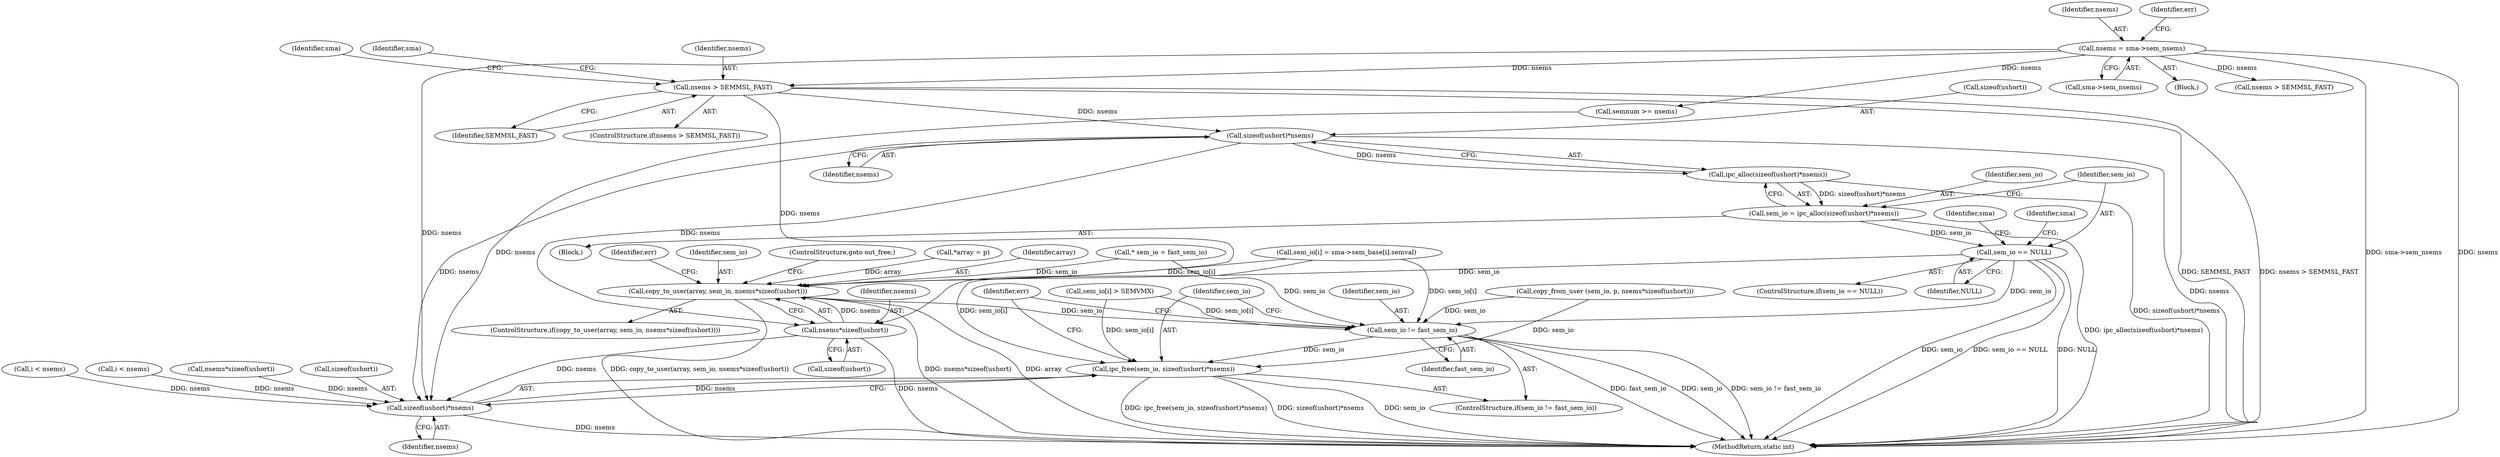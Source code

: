 digraph "0_linux_6062a8dc0517bce23e3c2f7d2fea5e22411269a3_12@API" {
"1000195" [label="(Call,sizeof(ushort)*nsems)"];
"1000186" [label="(Call,nsems > SEMMSL_FAST)"];
"1000136" [label="(Call,nsems = sma->sem_nsems)"];
"1000194" [label="(Call,ipc_alloc(sizeof(ushort)*nsems))"];
"1000192" [label="(Call,sem_io = ipc_alloc(sizeof(ushort)*nsems))"];
"1000200" [label="(Call,sem_io == NULL)"];
"1000260" [label="(Call,copy_to_user(array, sem_io, nsems*sizeof(ushort)))"];
"1000487" [label="(Call,sem_io != fast_sem_io)"];
"1000490" [label="(Call,ipc_free(sem_io, sizeof(ushort)*nsems))"];
"1000263" [label="(Call,nsems*sizeof(ushort))"];
"1000492" [label="(Call,sizeof(ushort)*nsems)"];
"1000137" [label="(Identifier,nsems)"];
"1000261" [label="(Identifier,array)"];
"1000389" [label="(Call,i < nsems)"];
"1000490" [label="(Call,ipc_free(sem_io, sizeof(ushort)*nsems))"];
"1000265" [label="(Call,sizeof(ushort))"];
"1000305" [label="(Call,nsems*sizeof(ushort))"];
"1000201" [label="(Identifier,sem_io)"];
"1000193" [label="(Identifier,sem_io)"];
"1000202" [label="(Identifier,NULL)"];
"1000268" [label="(Identifier,err)"];
"1000491" [label="(Identifier,sem_io)"];
"1000198" [label="(Identifier,nsems)"];
"1000229" [label="(Identifier,sma)"];
"1000189" [label="(Block,)"];
"1000302" [label="(Call,copy_from_user (sem_io, p, nsems*sizeof(ushort)))"];
"1000492" [label="(Call,sizeof(ushort)*nsems)"];
"1000192" [label="(Call,sem_io = ipc_alloc(sizeof(ushort)*nsems))"];
"1000195" [label="(Call,sizeof(ushort)*nsems)"];
"1000243" [label="(Call,sem_io[i] = sma->sem_base[i].semval)"];
"1000194" [label="(Call,ipc_alloc(sizeof(ushort)*nsems))"];
"1000210" [label="(Identifier,sma)"];
"1000495" [label="(Identifier,nsems)"];
"1000262" [label="(Identifier,sem_io)"];
"1000264" [label="(Identifier,nsems)"];
"1000186" [label="(Call,nsems > SEMMSL_FAST)"];
"1000115" [label="(Call,* sem_io = fast_sem_io)"];
"1000136" [label="(Call,nsems = sma->sem_nsems)"];
"1000260" [label="(Call,copy_to_user(array, sem_io, nsems*sizeof(ushort)))"];
"1000493" [label="(Call,sizeof(ushort))"];
"1000191" [label="(Identifier,sma)"];
"1000497" [label="(Identifier,err)"];
"1000188" [label="(Identifier,SEMMSL_FAST)"];
"1000498" [label="(MethodReturn,static int)"];
"1000187" [label="(Identifier,nsems)"];
"1000200" [label="(Call,sem_io == NULL)"];
"1000263" [label="(Call,nsems*sizeof(ushort))"];
"1000426" [label="(Call,semnum >= nsems)"];
"1000328" [label="(Call,sem_io[i] > SEMVMX)"];
"1000138" [label="(Call,sma->sem_nsems)"];
"1000199" [label="(ControlStructure,if(sem_io == NULL))"];
"1000486" [label="(ControlStructure,if(sem_io != fast_sem_io))"];
"1000271" [label="(ControlStructure,goto out_free;)"];
"1000259" [label="(ControlStructure,if(copy_to_user(array, sem_io, nsems*sizeof(ushort))))"];
"1000321" [label="(Call,i < nsems)"];
"1000108" [label="(Block,)"];
"1000142" [label="(Identifier,err)"];
"1000205" [label="(Identifier,sma)"];
"1000280" [label="(Call,nsems > SEMMSL_FAST)"];
"1000487" [label="(Call,sem_io != fast_sem_io)"];
"1000196" [label="(Call,sizeof(ushort))"];
"1000181" [label="(Call,*array = p)"];
"1000185" [label="(ControlStructure,if(nsems > SEMMSL_FAST))"];
"1000489" [label="(Identifier,fast_sem_io)"];
"1000488" [label="(Identifier,sem_io)"];
"1000195" -> "1000194"  [label="AST: "];
"1000195" -> "1000198"  [label="CFG: "];
"1000196" -> "1000195"  [label="AST: "];
"1000198" -> "1000195"  [label="AST: "];
"1000194" -> "1000195"  [label="CFG: "];
"1000195" -> "1000498"  [label="DDG: nsems"];
"1000195" -> "1000194"  [label="DDG: nsems"];
"1000186" -> "1000195"  [label="DDG: nsems"];
"1000195" -> "1000263"  [label="DDG: nsems"];
"1000195" -> "1000492"  [label="DDG: nsems"];
"1000186" -> "1000185"  [label="AST: "];
"1000186" -> "1000188"  [label="CFG: "];
"1000187" -> "1000186"  [label="AST: "];
"1000188" -> "1000186"  [label="AST: "];
"1000191" -> "1000186"  [label="CFG: "];
"1000229" -> "1000186"  [label="CFG: "];
"1000186" -> "1000498"  [label="DDG: SEMMSL_FAST"];
"1000186" -> "1000498"  [label="DDG: nsems > SEMMSL_FAST"];
"1000136" -> "1000186"  [label="DDG: nsems"];
"1000186" -> "1000263"  [label="DDG: nsems"];
"1000136" -> "1000108"  [label="AST: "];
"1000136" -> "1000138"  [label="CFG: "];
"1000137" -> "1000136"  [label="AST: "];
"1000138" -> "1000136"  [label="AST: "];
"1000142" -> "1000136"  [label="CFG: "];
"1000136" -> "1000498"  [label="DDG: sma->sem_nsems"];
"1000136" -> "1000498"  [label="DDG: nsems"];
"1000136" -> "1000280"  [label="DDG: nsems"];
"1000136" -> "1000426"  [label="DDG: nsems"];
"1000136" -> "1000492"  [label="DDG: nsems"];
"1000194" -> "1000192"  [label="AST: "];
"1000192" -> "1000194"  [label="CFG: "];
"1000194" -> "1000498"  [label="DDG: sizeof(ushort)*nsems"];
"1000194" -> "1000192"  [label="DDG: sizeof(ushort)*nsems"];
"1000192" -> "1000189"  [label="AST: "];
"1000193" -> "1000192"  [label="AST: "];
"1000201" -> "1000192"  [label="CFG: "];
"1000192" -> "1000498"  [label="DDG: ipc_alloc(sizeof(ushort)*nsems)"];
"1000192" -> "1000200"  [label="DDG: sem_io"];
"1000200" -> "1000199"  [label="AST: "];
"1000200" -> "1000202"  [label="CFG: "];
"1000201" -> "1000200"  [label="AST: "];
"1000202" -> "1000200"  [label="AST: "];
"1000205" -> "1000200"  [label="CFG: "];
"1000210" -> "1000200"  [label="CFG: "];
"1000200" -> "1000498"  [label="DDG: sem_io"];
"1000200" -> "1000498"  [label="DDG: sem_io == NULL"];
"1000200" -> "1000498"  [label="DDG: NULL"];
"1000200" -> "1000260"  [label="DDG: sem_io"];
"1000200" -> "1000487"  [label="DDG: sem_io"];
"1000260" -> "1000259"  [label="AST: "];
"1000260" -> "1000263"  [label="CFG: "];
"1000261" -> "1000260"  [label="AST: "];
"1000262" -> "1000260"  [label="AST: "];
"1000263" -> "1000260"  [label="AST: "];
"1000268" -> "1000260"  [label="CFG: "];
"1000271" -> "1000260"  [label="CFG: "];
"1000260" -> "1000498"  [label="DDG: copy_to_user(array, sem_io, nsems*sizeof(ushort))"];
"1000260" -> "1000498"  [label="DDG: nsems*sizeof(ushort)"];
"1000260" -> "1000498"  [label="DDG: array"];
"1000181" -> "1000260"  [label="DDG: array"];
"1000243" -> "1000260"  [label="DDG: sem_io[i]"];
"1000115" -> "1000260"  [label="DDG: sem_io"];
"1000263" -> "1000260"  [label="DDG: nsems"];
"1000260" -> "1000487"  [label="DDG: sem_io"];
"1000487" -> "1000486"  [label="AST: "];
"1000487" -> "1000489"  [label="CFG: "];
"1000488" -> "1000487"  [label="AST: "];
"1000489" -> "1000487"  [label="AST: "];
"1000491" -> "1000487"  [label="CFG: "];
"1000497" -> "1000487"  [label="CFG: "];
"1000487" -> "1000498"  [label="DDG: fast_sem_io"];
"1000487" -> "1000498"  [label="DDG: sem_io"];
"1000487" -> "1000498"  [label="DDG: sem_io != fast_sem_io"];
"1000302" -> "1000487"  [label="DDG: sem_io"];
"1000328" -> "1000487"  [label="DDG: sem_io[i]"];
"1000243" -> "1000487"  [label="DDG: sem_io[i]"];
"1000115" -> "1000487"  [label="DDG: sem_io"];
"1000487" -> "1000490"  [label="DDG: sem_io"];
"1000490" -> "1000486"  [label="AST: "];
"1000490" -> "1000492"  [label="CFG: "];
"1000491" -> "1000490"  [label="AST: "];
"1000492" -> "1000490"  [label="AST: "];
"1000497" -> "1000490"  [label="CFG: "];
"1000490" -> "1000498"  [label="DDG: sem_io"];
"1000490" -> "1000498"  [label="DDG: ipc_free(sem_io, sizeof(ushort)*nsems)"];
"1000490" -> "1000498"  [label="DDG: sizeof(ushort)*nsems"];
"1000328" -> "1000490"  [label="DDG: sem_io[i]"];
"1000243" -> "1000490"  [label="DDG: sem_io[i]"];
"1000302" -> "1000490"  [label="DDG: sem_io"];
"1000492" -> "1000490"  [label="DDG: nsems"];
"1000263" -> "1000265"  [label="CFG: "];
"1000264" -> "1000263"  [label="AST: "];
"1000265" -> "1000263"  [label="AST: "];
"1000263" -> "1000498"  [label="DDG: nsems"];
"1000263" -> "1000492"  [label="DDG: nsems"];
"1000492" -> "1000495"  [label="CFG: "];
"1000493" -> "1000492"  [label="AST: "];
"1000495" -> "1000492"  [label="AST: "];
"1000492" -> "1000498"  [label="DDG: nsems"];
"1000426" -> "1000492"  [label="DDG: nsems"];
"1000305" -> "1000492"  [label="DDG: nsems"];
"1000321" -> "1000492"  [label="DDG: nsems"];
"1000389" -> "1000492"  [label="DDG: nsems"];
}

